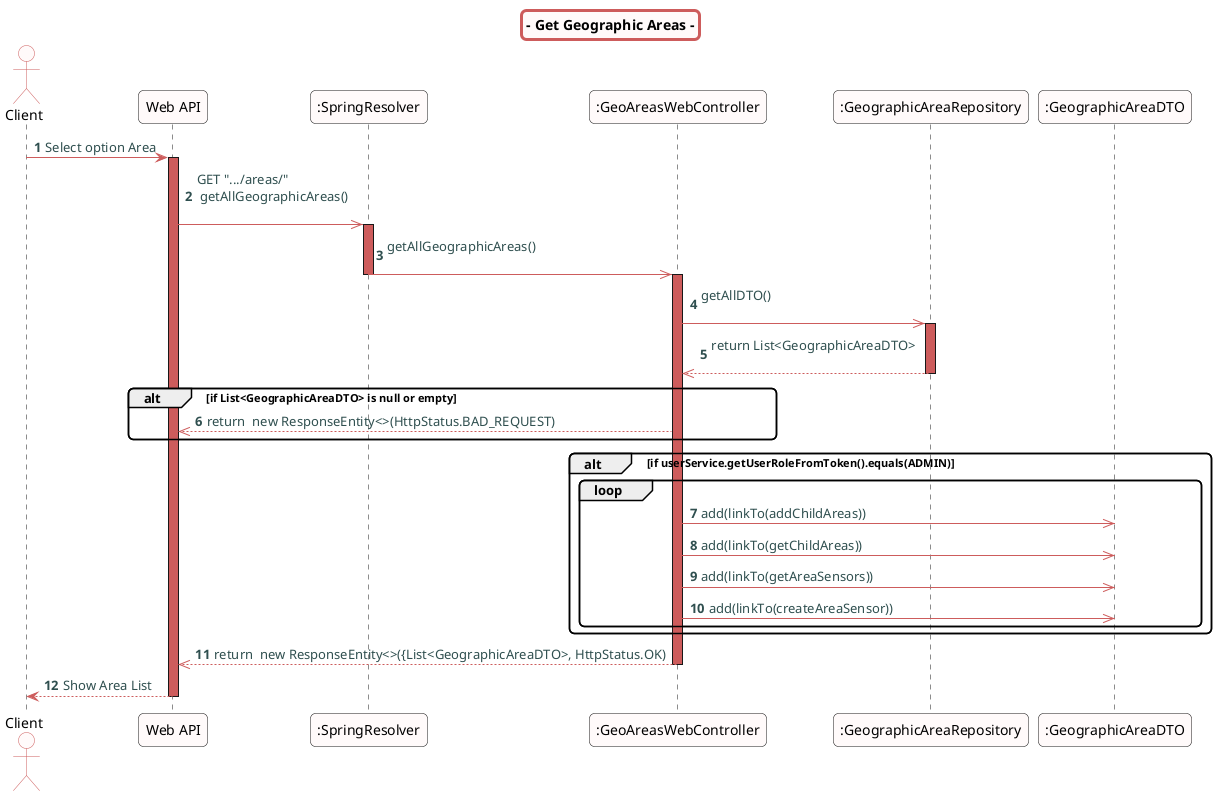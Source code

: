 @startuml
skinparam titleBorderRoundCorner 10
skinparam titleBorderThickness 3
skinparam titleBorderColor indianred
skinparam titleBackgroundColor snow
skinparam FontName quicksand

skinparam actor {
  BorderColor indianred
  backgroundColor Snow
  }

skinparam sequence {
  LifeLineBackgroundColor indianred
  ParticipantBackgroundColor snow
}

skinparam roundcorner 10

skinparam component {
  arrowThickness 1
  ArrowFontName Verdana
  ArrowColor indianred
  ArrowFontColor darkslategrey
}


autonumber
title - Get Geographic Areas -
actor "Client"

"Client" -> "Web API": Select option Area

activate "Web API"
"Web API" ->> ":SpringResolver":  GET ".../areas/" \n getAllGeographicAreas() \n
activate ":SpringResolver"
":SpringResolver" ->> ":GeoAreasWebController": getAllGeographicAreas() \n
deactivate ":SpringResolver"
activate ":GeoAreasWebController"
":GeoAreasWebController" ->> ":GeographicAreaRepository": getAllDTO() \n
activate ":GeographicAreaRepository"
":GeographicAreaRepository" -->> ":GeoAreasWebController":  return List<GeographicAreaDTO> \n
deactivate ":GeographicAreaRepository"
alt if List<GeographicAreaDTO> is null or empty
":GeoAreasWebController" -->> "Web API": return  new ResponseEntity<>(HttpStatus.BAD_REQUEST)
end


alt if userService.getUserRoleFromToken().equals(ADMIN)
loop

":GeoAreasWebController" ->> ":GeographicAreaDTO": add(linkTo(addChildAreas))
":GeoAreasWebController" ->> ":GeographicAreaDTO": add(linkTo(getChildAreas))
":GeoAreasWebController" ->> ":GeographicAreaDTO": add(linkTo(getAreaSensors))
":GeoAreasWebController" ->> ":GeographicAreaDTO": add(linkTo(createAreaSensor))
end
end
":GeoAreasWebController" -->> "Web API": return  new ResponseEntity<>({List<GeographicAreaDTO>, HttpStatus.OK)
deactivate ":GeoAreasWebController"

"Web API" --> "Client": Show Area List
deactivate "Web API"

@enduml